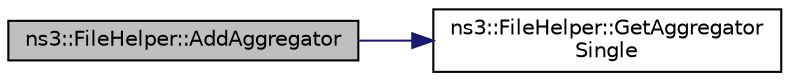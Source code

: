 digraph "ns3::FileHelper::AddAggregator"
{
  edge [fontname="Helvetica",fontsize="10",labelfontname="Helvetica",labelfontsize="10"];
  node [fontname="Helvetica",fontsize="10",shape=record];
  rankdir="LR";
  Node1 [label="ns3::FileHelper::AddAggregator",height=0.2,width=0.4,color="black", fillcolor="grey75", style="filled", fontcolor="black"];
  Node1 -> Node2 [color="midnightblue",fontsize="10",style="solid"];
  Node2 [label="ns3::FileHelper::GetAggregator\lSingle",height=0.2,width=0.4,color="black", fillcolor="white", style="filled",URL="$d4/ded/classns3_1_1FileHelper.html#a13c1e917be6ab94fff56c5262cc080d1",tooltip="Gets the single aggregator that is always constructed. "];
}
